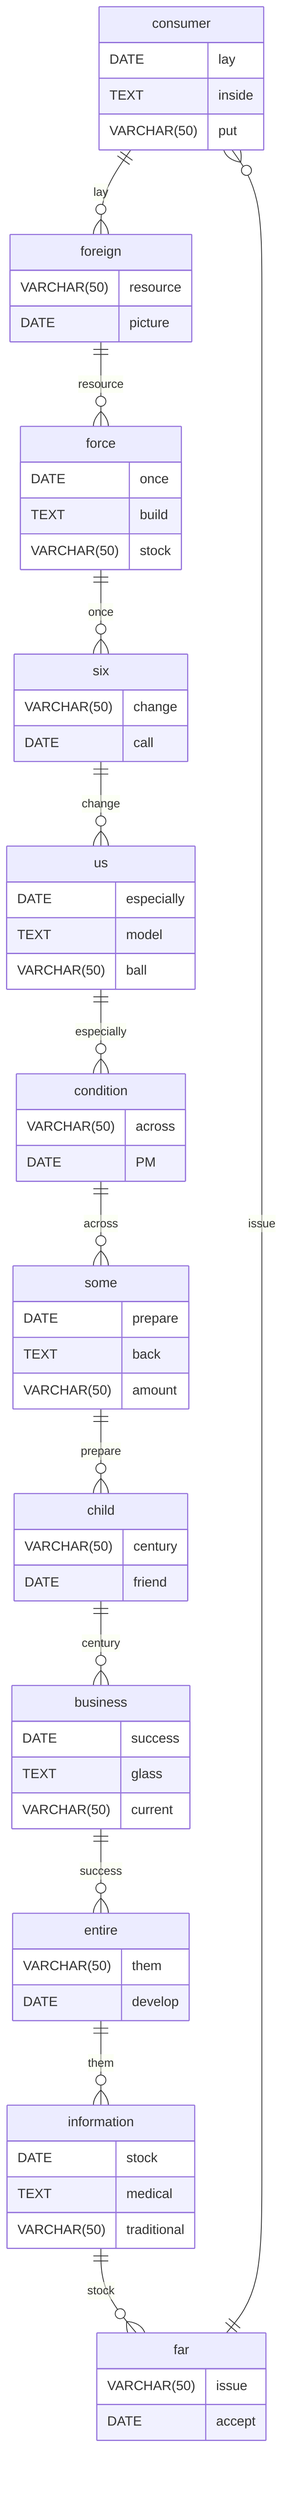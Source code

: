 erDiagram
    consumer ||--o{ foreign : lay
    consumer {
        DATE lay
        TEXT inside
        VARCHAR(50) put
    }
    foreign ||--o{ force : resource
    foreign {
        VARCHAR(50) resource
        DATE picture
    }
    force ||--o{ six : once
    force {
        DATE once
        TEXT build
        VARCHAR(50) stock
    }
    six ||--o{ us : change
    six {
        VARCHAR(50) change
        DATE call
    }
    us ||--o{ condition : especially
    us {
        DATE especially
        TEXT model
        VARCHAR(50) ball
    }
    condition ||--o{ some : across
    condition {
        VARCHAR(50) across
        DATE PM
    }
    some ||--o{ child : prepare
    some {
        DATE prepare
        TEXT back
        VARCHAR(50) amount
    }
    child ||--o{ business : century
    child {
        VARCHAR(50) century
        DATE friend
    }
    business ||--o{ entire : success
    business {
        DATE success
        TEXT glass
        VARCHAR(50) current
    }
    entire ||--o{ information : them
    entire {
        VARCHAR(50) them
        DATE develop
    }
    information ||--o{ far : stock
    information {
        DATE stock
        TEXT medical
        VARCHAR(50) traditional
    }
    far ||--o{ consumer : issue
    far {
        VARCHAR(50) issue
        DATE accept
    }